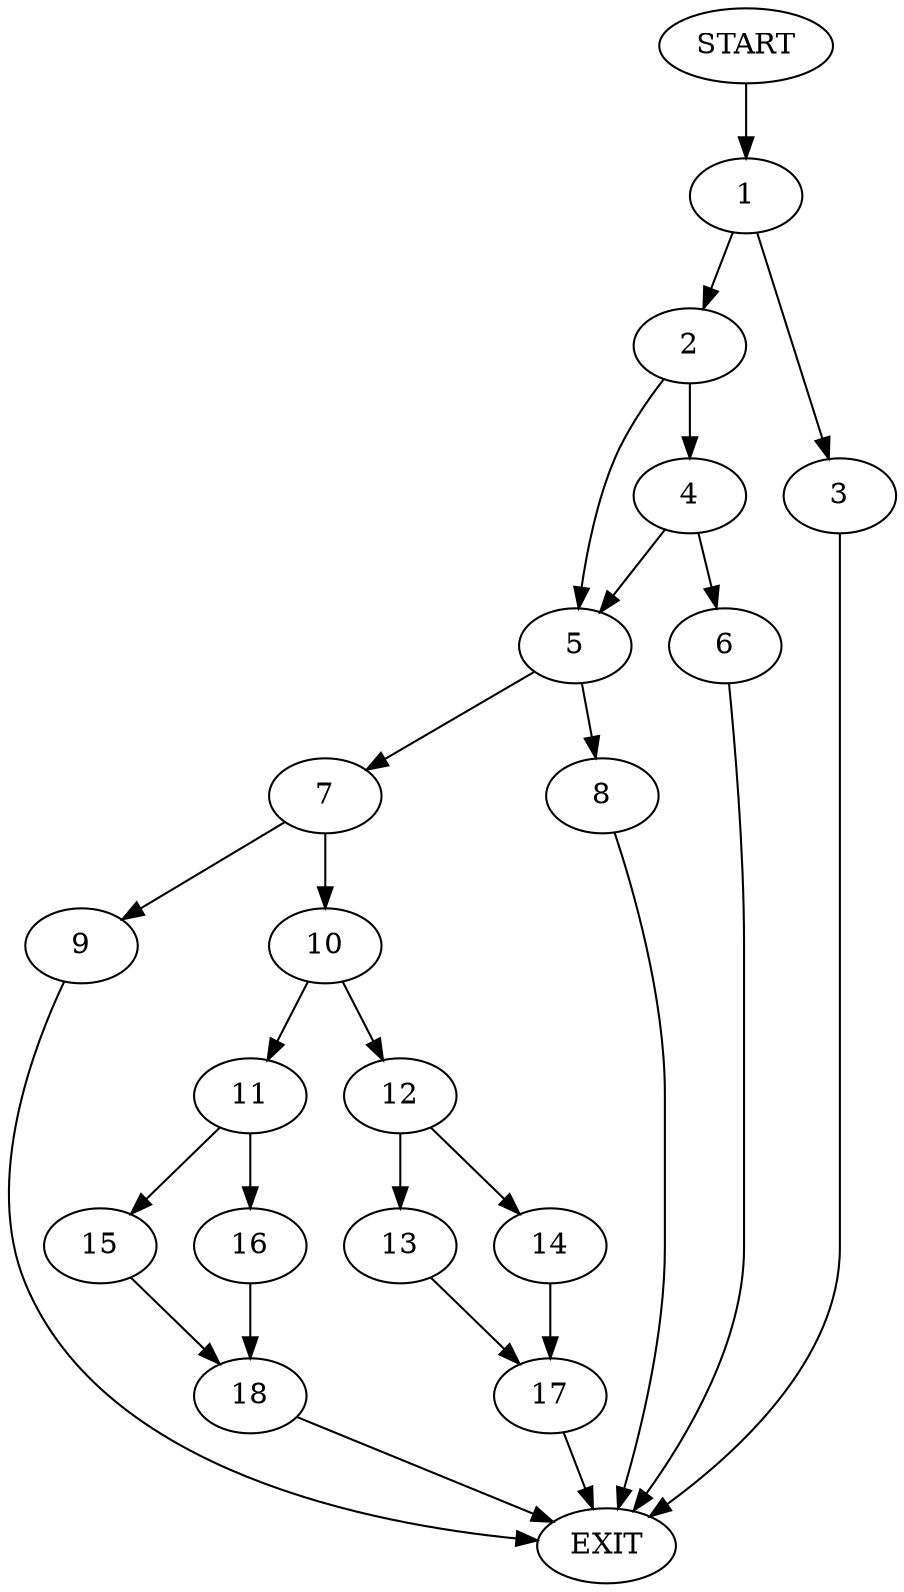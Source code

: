 digraph {
0 [label="START"]
19 [label="EXIT"]
0 -> 1
1 -> 2
1 -> 3
3 -> 19
2 -> 4
2 -> 5
4 -> 6
4 -> 5
5 -> 7
5 -> 8
6 -> 19
7 -> 9
7 -> 10
8 -> 19
9 -> 19
10 -> 11
10 -> 12
12 -> 13
12 -> 14
11 -> 15
11 -> 16
13 -> 17
14 -> 17
17 -> 19
15 -> 18
16 -> 18
18 -> 19
}
